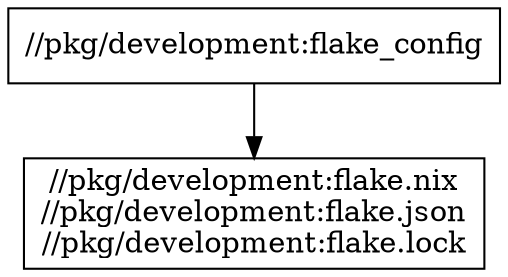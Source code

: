 digraph mygraph {
  node [shape=box];
  "//pkg/development:flake_config"
  "//pkg/development:flake_config" -> "//pkg/development:flake.nix\n//pkg/development:flake.json\n//pkg/development:flake.lock"
  "//pkg/development:flake.nix\n//pkg/development:flake.json\n//pkg/development:flake.lock"
}
